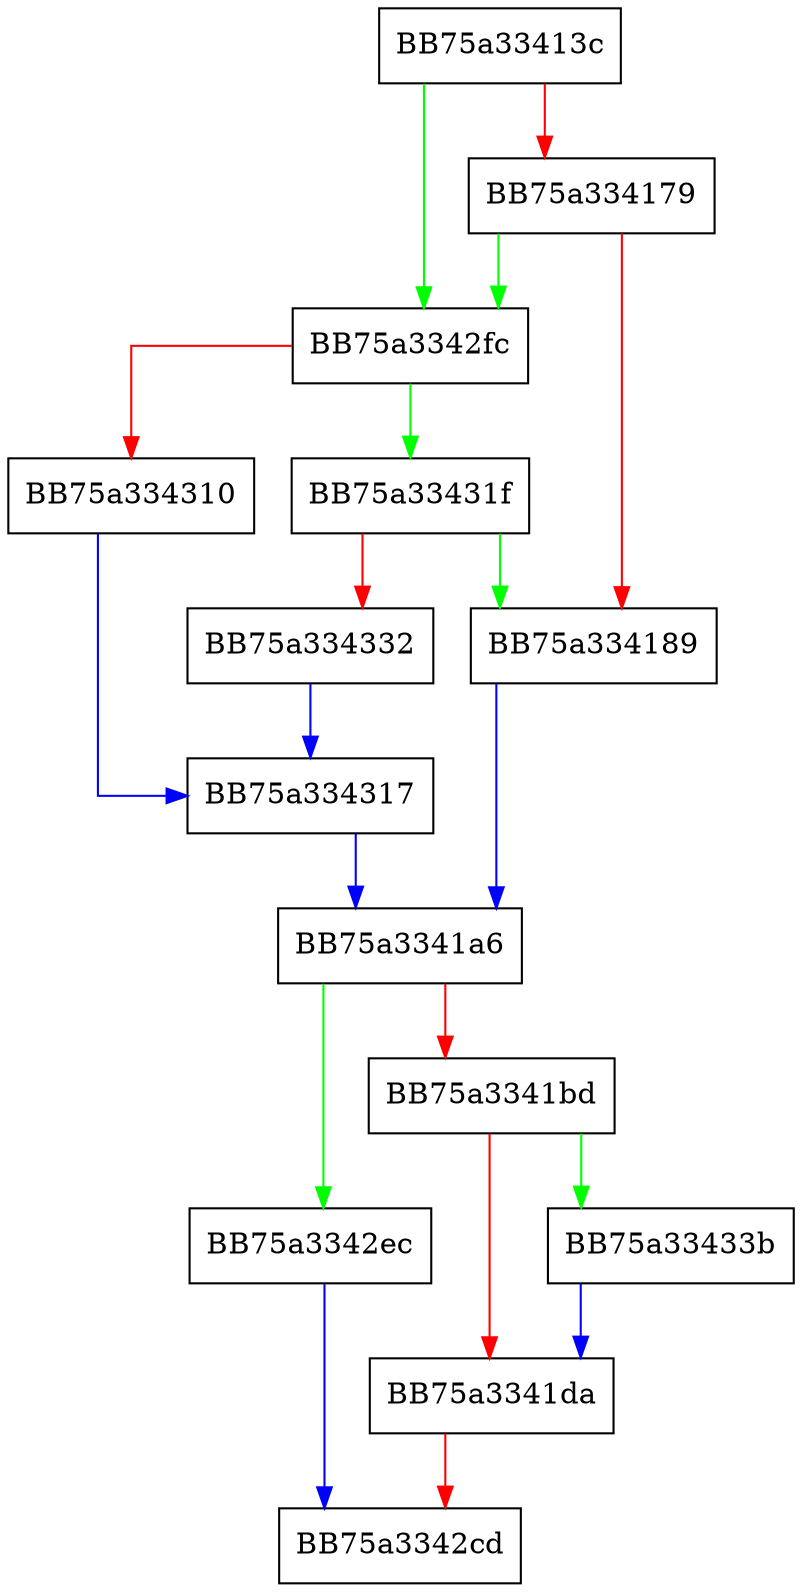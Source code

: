 digraph lseg {
  node [shape="box"];
  graph [splines=ortho];
  BB75a33413c -> BB75a3342fc [color="green"];
  BB75a33413c -> BB75a334179 [color="red"];
  BB75a334179 -> BB75a3342fc [color="green"];
  BB75a334179 -> BB75a334189 [color="red"];
  BB75a334189 -> BB75a3341a6 [color="blue"];
  BB75a3341a6 -> BB75a3342ec [color="green"];
  BB75a3341a6 -> BB75a3341bd [color="red"];
  BB75a3341bd -> BB75a33433b [color="green"];
  BB75a3341bd -> BB75a3341da [color="red"];
  BB75a3341da -> BB75a3342cd [color="red"];
  BB75a3342ec -> BB75a3342cd [color="blue"];
  BB75a3342fc -> BB75a33431f [color="green"];
  BB75a3342fc -> BB75a334310 [color="red"];
  BB75a334310 -> BB75a334317 [color="blue"];
  BB75a334317 -> BB75a3341a6 [color="blue"];
  BB75a33431f -> BB75a334189 [color="green"];
  BB75a33431f -> BB75a334332 [color="red"];
  BB75a334332 -> BB75a334317 [color="blue"];
  BB75a33433b -> BB75a3341da [color="blue"];
}